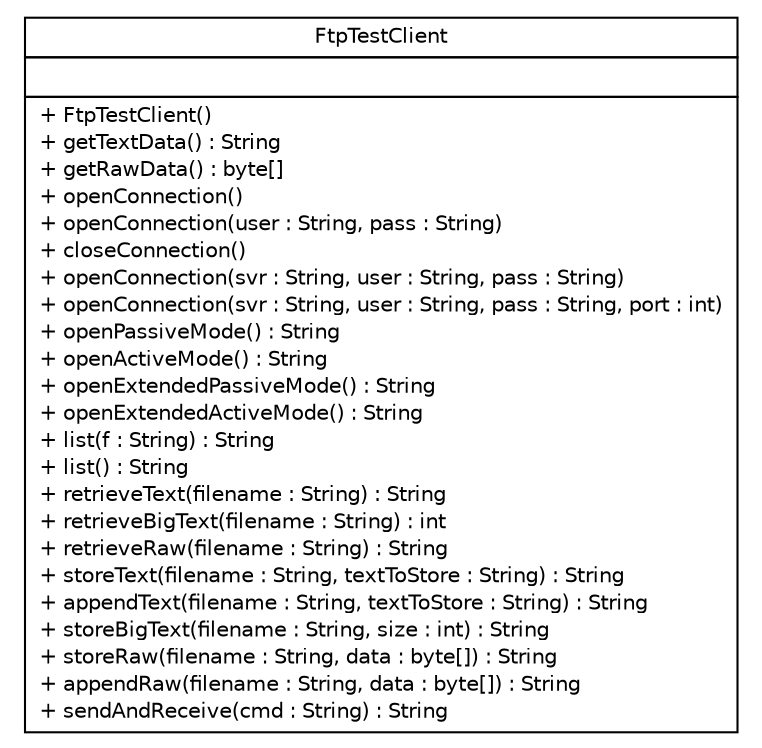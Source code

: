 #!/usr/local/bin/dot
#
# Class diagram 
# Generated by UMLGraph version 5.1 (http://www.umlgraph.org/)
#

digraph G {
	edge [fontname="Helvetica",fontsize=10,labelfontname="Helvetica",labelfontsize=10];
	node [fontname="Helvetica",fontsize=10,shape=plaintext];
	nodesep=0.25;
	ranksep=0.5;
	// com.apporiented.hermesftp.client.FtpTestClient
	c21 [label=<<table title="com.apporiented.hermesftp.client.FtpTestClient" border="0" cellborder="1" cellspacing="0" cellpadding="2" port="p" href="./FtpTestClient.html">
		<tr><td><table border="0" cellspacing="0" cellpadding="1">
<tr><td align="center" balign="center"> FtpTestClient </td></tr>
		</table></td></tr>
		<tr><td><table border="0" cellspacing="0" cellpadding="1">
<tr><td align="left" balign="left">  </td></tr>
		</table></td></tr>
		<tr><td><table border="0" cellspacing="0" cellpadding="1">
<tr><td align="left" balign="left"> + FtpTestClient() </td></tr>
<tr><td align="left" balign="left"> + getTextData() : String </td></tr>
<tr><td align="left" balign="left"> + getRawData() : byte[] </td></tr>
<tr><td align="left" balign="left"> + openConnection() </td></tr>
<tr><td align="left" balign="left"> + openConnection(user : String, pass : String) </td></tr>
<tr><td align="left" balign="left"> + closeConnection() </td></tr>
<tr><td align="left" balign="left"> + openConnection(svr : String, user : String, pass : String) </td></tr>
<tr><td align="left" balign="left"> + openConnection(svr : String, user : String, pass : String, port : int) </td></tr>
<tr><td align="left" balign="left"> + openPassiveMode() : String </td></tr>
<tr><td align="left" balign="left"> + openActiveMode() : String </td></tr>
<tr><td align="left" balign="left"> + openExtendedPassiveMode() : String </td></tr>
<tr><td align="left" balign="left"> + openExtendedActiveMode() : String </td></tr>
<tr><td align="left" balign="left"> + list(f : String) : String </td></tr>
<tr><td align="left" balign="left"> + list() : String </td></tr>
<tr><td align="left" balign="left"> + retrieveText(filename : String) : String </td></tr>
<tr><td align="left" balign="left"> + retrieveBigText(filename : String) : int </td></tr>
<tr><td align="left" balign="left"> + retrieveRaw(filename : String) : String </td></tr>
<tr><td align="left" balign="left"> + storeText(filename : String, textToStore : String) : String </td></tr>
<tr><td align="left" balign="left"> + appendText(filename : String, textToStore : String) : String </td></tr>
<tr><td align="left" balign="left"> + storeBigText(filename : String, size : int) : String </td></tr>
<tr><td align="left" balign="left"> + storeRaw(filename : String, data : byte[]) : String </td></tr>
<tr><td align="left" balign="left"> + appendRaw(filename : String, data : byte[]) : String </td></tr>
<tr><td align="left" balign="left"> + sendAndReceive(cmd : String) : String </td></tr>
		</table></td></tr>
		</table>>, fontname="Helvetica", fontcolor="black", fontsize=10.0];
}


